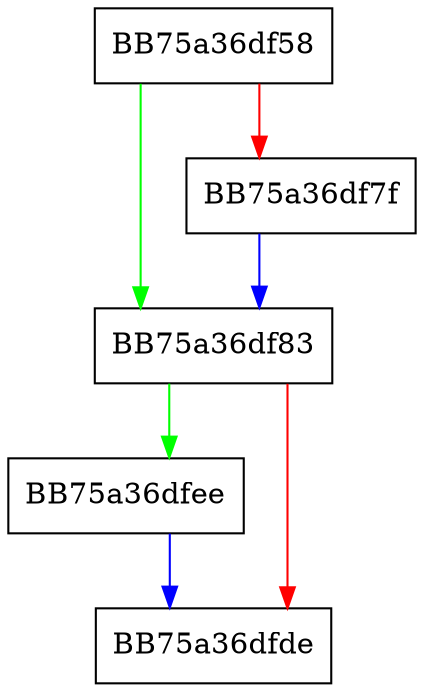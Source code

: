 digraph SetDetectionData {
  node [shape="box"];
  graph [splines=ortho];
  BB75a36df58 -> BB75a36df83 [color="green"];
  BB75a36df58 -> BB75a36df7f [color="red"];
  BB75a36df7f -> BB75a36df83 [color="blue"];
  BB75a36df83 -> BB75a36dfee [color="green"];
  BB75a36df83 -> BB75a36dfde [color="red"];
  BB75a36dfee -> BB75a36dfde [color="blue"];
}